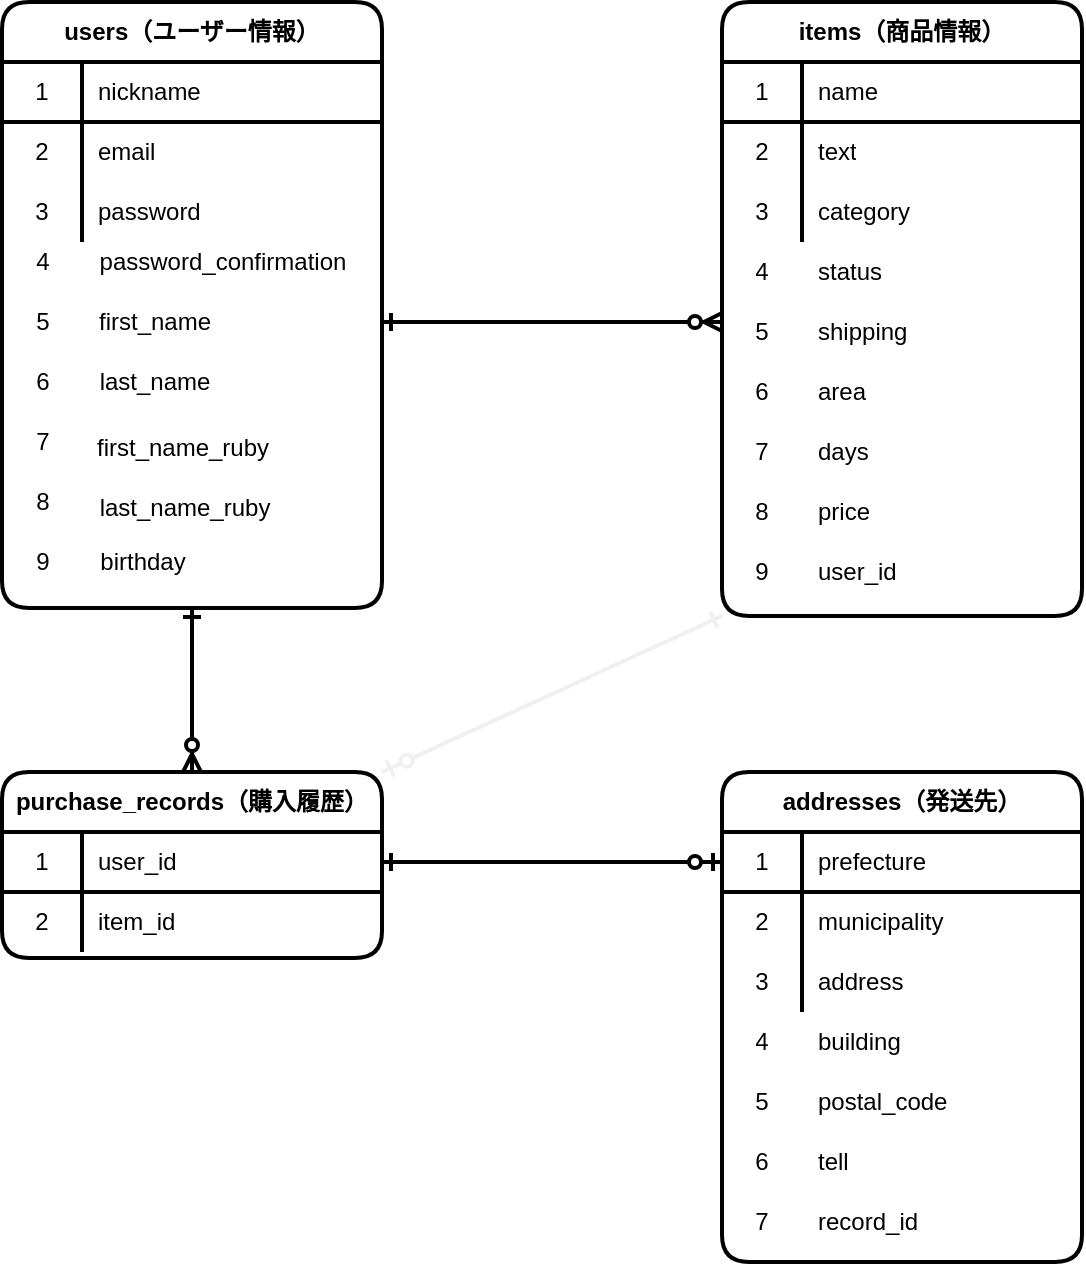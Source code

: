 <mxfile>
    <diagram id="Rdf_ss_mp5tpWERLkTnn" name="ページ1">
        <mxGraphModel dx="621" dy="680" grid="0" gridSize="10" guides="1" tooltips="1" connect="1" arrows="1" fold="1" page="1" pageScale="1" pageWidth="827" pageHeight="1169" math="0" shadow="0">
            <root>
                <mxCell id="0"/>
                <mxCell id="1" parent="0"/>
                <mxCell id="135" style="edgeStyle=orthogonalEdgeStyle;curved=0;rounded=1;sketch=0;orthogonalLoop=1;jettySize=auto;html=1;exitX=0;exitY=1;exitDx=0;exitDy=0;entryX=1;entryY=0;entryDx=0;entryDy=0;startArrow=ERone;startFill=0;endArrow=ERone;endFill=0;strokeWidth=2;strokeColor=none;" edge="1" parent="1" source="12" target="32">
                    <mxGeometry relative="1" as="geometry"/>
                </mxCell>
                <mxCell id="136" style="rounded=1;sketch=0;orthogonalLoop=1;jettySize=auto;html=1;exitX=0;exitY=1;exitDx=0;exitDy=0;entryX=1;entryY=0;entryDx=0;entryDy=0;startArrow=ERone;startFill=0;endArrow=ERzeroToOne;endFill=1;strokeColor=#f0f0f0;strokeWidth=2;" edge="1" parent="1" source="12" target="32">
                    <mxGeometry relative="1" as="geometry"/>
                </mxCell>
                <mxCell id="12" value="items（商品情報）" style="shape=table;html=1;whiteSpace=wrap;startSize=30;container=1;collapsible=0;childLayout=tableLayout;fixedRows=1;rowLines=0;fontStyle=1;align=center;rounded=1;strokeWidth=2;" vertex="1" parent="1">
                    <mxGeometry x="480" y="200" width="180" height="307" as="geometry"/>
                </mxCell>
                <mxCell id="13" value="" style="shape=partialRectangle;html=1;whiteSpace=wrap;collapsible=0;dropTarget=0;pointerEvents=0;fillColor=none;top=0;left=0;bottom=1;right=0;points=[[0,0.5],[1,0.5]];portConstraint=eastwest;rounded=1;strokeWidth=2;" vertex="1" parent="12">
                    <mxGeometry y="30" width="180" height="30" as="geometry"/>
                </mxCell>
                <mxCell id="14" value="1" style="shape=partialRectangle;html=1;whiteSpace=wrap;connectable=0;fillColor=none;top=0;left=0;bottom=0;right=0;overflow=hidden;rounded=1;strokeWidth=2;" vertex="1" parent="13">
                    <mxGeometry width="40" height="30" as="geometry"/>
                </mxCell>
                <mxCell id="15" value="name" style="shape=partialRectangle;html=1;whiteSpace=wrap;connectable=0;fillColor=none;top=0;left=0;bottom=0;right=0;align=left;spacingLeft=6;overflow=hidden;rounded=1;strokeWidth=2;" vertex="1" parent="13">
                    <mxGeometry x="40" width="140" height="30" as="geometry"/>
                </mxCell>
                <mxCell id="16" value="" style="shape=partialRectangle;html=1;whiteSpace=wrap;collapsible=0;dropTarget=0;pointerEvents=0;fillColor=none;top=0;left=0;bottom=0;right=0;points=[[0,0.5],[1,0.5]];portConstraint=eastwest;rounded=1;strokeWidth=2;" vertex="1" parent="12">
                    <mxGeometry y="60" width="180" height="30" as="geometry"/>
                </mxCell>
                <mxCell id="17" value="2" style="shape=partialRectangle;html=1;whiteSpace=wrap;connectable=0;fillColor=none;top=0;left=0;bottom=0;right=0;overflow=hidden;rounded=1;strokeWidth=2;" vertex="1" parent="16">
                    <mxGeometry width="40" height="30" as="geometry"/>
                </mxCell>
                <mxCell id="18" value="text" style="shape=partialRectangle;html=1;whiteSpace=wrap;connectable=0;fillColor=none;top=0;left=0;bottom=0;right=0;align=left;spacingLeft=6;overflow=hidden;rounded=1;strokeWidth=2;" vertex="1" parent="16">
                    <mxGeometry x="40" width="140" height="30" as="geometry"/>
                </mxCell>
                <mxCell id="19" value="" style="shape=partialRectangle;html=1;whiteSpace=wrap;collapsible=0;dropTarget=0;pointerEvents=0;fillColor=none;top=0;left=0;bottom=0;right=0;points=[[0,0.5],[1,0.5]];portConstraint=eastwest;rounded=1;strokeWidth=2;" vertex="1" parent="12">
                    <mxGeometry y="90" width="180" height="30" as="geometry"/>
                </mxCell>
                <mxCell id="20" value="3" style="shape=partialRectangle;html=1;whiteSpace=wrap;connectable=0;fillColor=none;top=0;left=0;bottom=0;right=0;overflow=hidden;rounded=1;strokeWidth=2;" vertex="1" parent="19">
                    <mxGeometry width="40" height="30" as="geometry"/>
                </mxCell>
                <mxCell id="21" value="category" style="shape=partialRectangle;html=1;whiteSpace=wrap;connectable=0;fillColor=none;top=0;left=0;bottom=0;right=0;align=left;spacingLeft=6;overflow=hidden;rounded=1;strokeWidth=2;" vertex="1" parent="19">
                    <mxGeometry x="40" width="140" height="30" as="geometry"/>
                </mxCell>
                <mxCell id="127" style="edgeStyle=orthogonalEdgeStyle;orthogonalLoop=1;jettySize=auto;html=1;entryX=0.5;entryY=0;entryDx=0;entryDy=0;endArrow=ERzeroToMany;endFill=1;startArrow=ERone;startFill=0;strokeWidth=2;" edge="1" parent="1" source="22" target="32">
                    <mxGeometry relative="1" as="geometry"/>
                </mxCell>
                <mxCell id="132" style="edgeStyle=none;orthogonalLoop=1;jettySize=auto;html=1;startArrow=ERone;startFill=0;endArrow=ERzeroToMany;endFill=1;strokeWidth=2;" edge="1" parent="1">
                    <mxGeometry relative="1" as="geometry">
                        <mxPoint x="480" y="360" as="targetPoint"/>
                        <mxPoint x="310" y="360" as="sourcePoint"/>
                    </mxGeometry>
                </mxCell>
                <mxCell id="22" value="users（ユーザー情報）" style="shape=table;html=1;whiteSpace=wrap;startSize=30;container=1;collapsible=0;childLayout=tableLayout;fixedRows=1;rowLines=0;fontStyle=1;align=center;fillColor=none;rounded=1;strokeWidth=2;" vertex="1" parent="1">
                    <mxGeometry x="120" y="200" width="190" height="303" as="geometry"/>
                </mxCell>
                <mxCell id="23" value="" style="shape=partialRectangle;html=1;whiteSpace=wrap;collapsible=0;dropTarget=0;pointerEvents=0;top=0;left=0;bottom=1;right=0;points=[[0,0.5],[1,0.5]];portConstraint=eastwest;fillColor=none;rounded=1;strokeWidth=2;" vertex="1" parent="22">
                    <mxGeometry y="30" width="190" height="30" as="geometry"/>
                </mxCell>
                <mxCell id="24" value="1" style="shape=partialRectangle;html=1;whiteSpace=wrap;connectable=0;top=0;left=0;bottom=0;right=0;overflow=hidden;fillColor=none;rounded=1;strokeWidth=2;" vertex="1" parent="23">
                    <mxGeometry width="40" height="30" as="geometry"/>
                </mxCell>
                <mxCell id="25" value="nickname" style="shape=partialRectangle;html=1;whiteSpace=wrap;connectable=0;top=0;left=0;bottom=0;right=0;align=left;spacingLeft=6;overflow=hidden;fillColor=none;rounded=1;strokeWidth=2;" vertex="1" parent="23">
                    <mxGeometry x="40" width="150" height="30" as="geometry"/>
                </mxCell>
                <mxCell id="26" value="" style="shape=partialRectangle;html=1;whiteSpace=wrap;collapsible=0;dropTarget=0;pointerEvents=0;top=0;left=0;bottom=0;right=0;points=[[0,0.5],[1,0.5]];portConstraint=eastwest;fillColor=none;rounded=1;strokeWidth=2;" vertex="1" parent="22">
                    <mxGeometry y="60" width="190" height="30" as="geometry"/>
                </mxCell>
                <mxCell id="27" value="2" style="shape=partialRectangle;html=1;whiteSpace=wrap;connectable=0;top=0;left=0;bottom=0;right=0;overflow=hidden;fillColor=none;rounded=1;strokeWidth=2;" vertex="1" parent="26">
                    <mxGeometry width="40" height="30" as="geometry"/>
                </mxCell>
                <mxCell id="28" value="email" style="shape=partialRectangle;html=1;whiteSpace=wrap;connectable=0;top=0;left=0;bottom=0;right=0;align=left;spacingLeft=6;overflow=hidden;fillColor=none;rounded=1;strokeWidth=2;" vertex="1" parent="26">
                    <mxGeometry x="40" width="150" height="30" as="geometry"/>
                </mxCell>
                <mxCell id="29" value="" style="shape=partialRectangle;html=1;whiteSpace=wrap;collapsible=0;dropTarget=0;pointerEvents=0;top=0;left=0;bottom=0;right=0;points=[[0,0.5],[1,0.5]];portConstraint=eastwest;fillColor=none;rounded=1;strokeWidth=2;" vertex="1" parent="22">
                    <mxGeometry y="90" width="190" height="30" as="geometry"/>
                </mxCell>
                <mxCell id="30" value="3" style="shape=partialRectangle;html=1;whiteSpace=wrap;connectable=0;top=0;left=0;bottom=0;right=0;overflow=hidden;fillColor=none;rounded=1;strokeWidth=2;" vertex="1" parent="29">
                    <mxGeometry width="40" height="30" as="geometry"/>
                </mxCell>
                <mxCell id="31" value="password" style="shape=partialRectangle;html=1;whiteSpace=wrap;connectable=0;top=0;left=0;bottom=0;right=0;align=left;spacingLeft=6;overflow=hidden;fillColor=none;rounded=1;strokeWidth=2;" vertex="1" parent="29">
                    <mxGeometry x="40" width="150" height="30" as="geometry"/>
                </mxCell>
                <mxCell id="32" value="purchase_records（購入履歴）" style="shape=table;html=1;whiteSpace=wrap;startSize=30;container=1;collapsible=0;childLayout=tableLayout;fixedRows=1;rowLines=0;fontStyle=1;align=center;rounded=1;strokeWidth=2;" vertex="1" parent="1">
                    <mxGeometry x="120" y="585" width="190" height="93" as="geometry"/>
                </mxCell>
                <mxCell id="33" value="" style="shape=partialRectangle;html=1;whiteSpace=wrap;collapsible=0;dropTarget=0;pointerEvents=0;fillColor=none;top=0;left=0;bottom=1;right=0;points=[[0,0.5],[1,0.5]];portConstraint=eastwest;rounded=1;strokeWidth=2;" vertex="1" parent="32">
                    <mxGeometry y="30" width="190" height="30" as="geometry"/>
                </mxCell>
                <mxCell id="34" value="1" style="shape=partialRectangle;html=1;whiteSpace=wrap;connectable=0;fillColor=none;top=0;left=0;bottom=0;right=0;overflow=hidden;rounded=1;strokeWidth=2;" vertex="1" parent="33">
                    <mxGeometry width="40" height="30" as="geometry"/>
                </mxCell>
                <mxCell id="35" value="user_id" style="shape=partialRectangle;html=1;whiteSpace=wrap;connectable=0;fillColor=none;top=0;left=0;bottom=0;right=0;align=left;spacingLeft=6;overflow=hidden;rounded=1;strokeWidth=2;" vertex="1" parent="33">
                    <mxGeometry x="40" width="150" height="30" as="geometry"/>
                </mxCell>
                <mxCell id="36" value="" style="shape=partialRectangle;html=1;whiteSpace=wrap;collapsible=0;dropTarget=0;pointerEvents=0;fillColor=none;top=0;left=0;bottom=0;right=0;points=[[0,0.5],[1,0.5]];portConstraint=eastwest;rounded=1;strokeWidth=2;" vertex="1" parent="32">
                    <mxGeometry y="60" width="190" height="30" as="geometry"/>
                </mxCell>
                <mxCell id="37" value="2" style="shape=partialRectangle;html=1;whiteSpace=wrap;connectable=0;fillColor=none;top=0;left=0;bottom=0;right=0;overflow=hidden;rounded=1;strokeWidth=2;" vertex="1" parent="36">
                    <mxGeometry width="40" height="30" as="geometry"/>
                </mxCell>
                <mxCell id="38" value="item_id" style="shape=partialRectangle;html=1;whiteSpace=wrap;connectable=0;fillColor=none;top=0;left=0;bottom=0;right=0;align=left;spacingLeft=6;overflow=hidden;rounded=1;strokeWidth=2;" vertex="1" parent="36">
                    <mxGeometry x="40" width="150" height="30" as="geometry"/>
                </mxCell>
                <mxCell id="49" value="4" style="text;html=1;align=center;verticalAlign=middle;resizable=0;points=[];autosize=1;rounded=1;strokeWidth=2;" vertex="1" parent="1">
                    <mxGeometry x="130" y="320" width="20" height="20" as="geometry"/>
                </mxCell>
                <mxCell id="50" value="password_confirmation&lt;br&gt;" style="text;html=1;align=center;verticalAlign=middle;resizable=0;points=[];autosize=1;rounded=1;strokeWidth=2;" vertex="1" parent="1">
                    <mxGeometry x="160" y="320" width="140" height="20" as="geometry"/>
                </mxCell>
                <mxCell id="51" value="5" style="text;html=1;align=center;verticalAlign=middle;resizable=0;points=[];autosize=1;rounded=1;strokeWidth=2;" vertex="1" parent="1">
                    <mxGeometry x="130" y="350" width="20" height="20" as="geometry"/>
                </mxCell>
                <mxCell id="52" value="first_name" style="text;html=1;align=center;verticalAlign=middle;resizable=0;points=[];autosize=1;rounded=1;strokeWidth=2;" vertex="1" parent="1">
                    <mxGeometry x="163" y="351" width="66" height="18" as="geometry"/>
                </mxCell>
                <mxCell id="56" value="6" style="text;html=1;align=center;verticalAlign=middle;resizable=0;points=[];autosize=1;rounded=1;strokeWidth=2;" vertex="1" parent="1">
                    <mxGeometry x="130" y="380" width="20" height="20" as="geometry"/>
                </mxCell>
                <mxCell id="58" value="9" style="text;html=1;align=center;verticalAlign=middle;resizable=0;points=[];autosize=1;rounded=1;strokeWidth=2;" vertex="1" parent="1">
                    <mxGeometry x="130" y="470" width="20" height="20" as="geometry"/>
                </mxCell>
                <mxCell id="60" value="last_name" style="text;html=1;align=center;verticalAlign=middle;resizable=0;points=[];autosize=1;rounded=1;strokeWidth=2;" vertex="1" parent="1">
                    <mxGeometry x="163" y="381" width="65" height="18" as="geometry"/>
                </mxCell>
                <mxCell id="71" value="7" style="text;html=1;align=center;verticalAlign=middle;resizable=0;points=[];autosize=1;rounded=1;strokeWidth=2;" vertex="1" parent="1">
                    <mxGeometry x="130" y="410" width="20" height="20" as="geometry"/>
                </mxCell>
                <mxCell id="72" value="first_name_ruby" style="text;html=1;align=center;verticalAlign=middle;resizable=0;points=[];autosize=1;rounded=1;strokeWidth=2;" vertex="1" parent="1">
                    <mxGeometry x="162" y="414" width="96" height="18" as="geometry"/>
                </mxCell>
                <mxCell id="73" value="8" style="text;html=1;align=center;verticalAlign=middle;resizable=0;points=[];autosize=1;rounded=1;strokeWidth=2;" vertex="1" parent="1">
                    <mxGeometry x="130" y="440" width="20" height="20" as="geometry"/>
                </mxCell>
                <mxCell id="74" value="last_name_ruby" style="text;html=1;align=center;verticalAlign=middle;resizable=0;points=[];autosize=1;rounded=1;strokeWidth=2;" vertex="1" parent="1">
                    <mxGeometry x="163" y="444" width="95" height="18" as="geometry"/>
                </mxCell>
                <mxCell id="76" value="birthday" style="text;html=1;align=center;verticalAlign=middle;resizable=0;points=[];autosize=1;rounded=1;strokeWidth=2;" vertex="1" parent="1">
                    <mxGeometry x="160" y="470" width="60" height="20" as="geometry"/>
                </mxCell>
                <mxCell id="89" value="status" style="shape=partialRectangle;html=1;whiteSpace=wrap;connectable=0;fillColor=none;top=0;left=0;bottom=0;right=0;align=left;spacingLeft=6;overflow=hidden;rounded=1;strokeWidth=2;" vertex="1" parent="1">
                    <mxGeometry x="520" y="320" width="140" height="30" as="geometry"/>
                </mxCell>
                <mxCell id="90" value="shipping" style="shape=partialRectangle;html=1;whiteSpace=wrap;connectable=0;fillColor=none;top=0;left=0;bottom=0;right=0;align=left;spacingLeft=6;overflow=hidden;rounded=1;strokeWidth=2;" vertex="1" parent="1">
                    <mxGeometry x="520" y="350" width="140" height="30" as="geometry"/>
                </mxCell>
                <mxCell id="91" value="area" style="shape=partialRectangle;html=1;whiteSpace=wrap;connectable=0;fillColor=none;top=0;left=0;bottom=0;right=0;align=left;spacingLeft=6;overflow=hidden;rounded=1;strokeWidth=2;" vertex="1" parent="1">
                    <mxGeometry x="520" y="380" width="140" height="30" as="geometry"/>
                </mxCell>
                <mxCell id="92" value="days" style="shape=partialRectangle;html=1;whiteSpace=wrap;connectable=0;fillColor=none;top=0;left=0;bottom=0;right=0;align=left;spacingLeft=6;overflow=hidden;rounded=1;strokeWidth=2;" vertex="1" parent="1">
                    <mxGeometry x="520" y="410" width="140" height="30" as="geometry"/>
                </mxCell>
                <mxCell id="93" value="price" style="shape=partialRectangle;html=1;whiteSpace=wrap;connectable=0;fillColor=none;top=0;left=0;bottom=0;right=0;align=left;spacingLeft=6;overflow=hidden;rounded=1;strokeWidth=2;" vertex="1" parent="1">
                    <mxGeometry x="520" y="440" width="140" height="30" as="geometry"/>
                </mxCell>
                <mxCell id="94" value="user_id" style="shape=partialRectangle;html=1;whiteSpace=wrap;connectable=0;fillColor=none;top=0;left=0;bottom=0;right=0;align=left;spacingLeft=6;overflow=hidden;rounded=1;strokeWidth=2;" vertex="1" parent="1">
                    <mxGeometry x="520" y="470" width="140" height="30" as="geometry"/>
                </mxCell>
                <mxCell id="96" value="4" style="shape=partialRectangle;html=1;whiteSpace=wrap;connectable=0;fillColor=none;top=0;left=0;bottom=0;right=0;overflow=hidden;rounded=1;strokeWidth=2;" vertex="1" parent="1">
                    <mxGeometry x="480" y="320" width="40" height="30" as="geometry"/>
                </mxCell>
                <mxCell id="97" value="5" style="shape=partialRectangle;html=1;whiteSpace=wrap;connectable=0;fillColor=none;top=0;left=0;bottom=0;right=0;overflow=hidden;rounded=1;strokeWidth=2;" vertex="1" parent="1">
                    <mxGeometry x="480" y="350" width="40" height="30" as="geometry"/>
                </mxCell>
                <mxCell id="98" value="9" style="shape=partialRectangle;html=1;whiteSpace=wrap;connectable=0;fillColor=none;top=0;left=0;bottom=0;right=0;overflow=hidden;rounded=1;strokeWidth=2;" vertex="1" parent="1">
                    <mxGeometry x="480" y="470" width="40" height="30" as="geometry"/>
                </mxCell>
                <mxCell id="99" value="7" style="shape=partialRectangle;html=1;whiteSpace=wrap;connectable=0;fillColor=none;top=0;left=0;bottom=0;right=0;overflow=hidden;rounded=1;strokeWidth=2;" vertex="1" parent="1">
                    <mxGeometry x="480" y="410" width="40" height="30" as="geometry"/>
                </mxCell>
                <mxCell id="100" value="6" style="shape=partialRectangle;html=1;whiteSpace=wrap;connectable=0;fillColor=none;top=0;left=0;bottom=0;right=0;overflow=hidden;rounded=1;strokeWidth=2;" vertex="1" parent="1">
                    <mxGeometry x="480" y="380" width="40" height="30" as="geometry"/>
                </mxCell>
                <mxCell id="102" value="8" style="shape=partialRectangle;html=1;whiteSpace=wrap;connectable=0;fillColor=none;top=0;left=0;bottom=0;right=0;overflow=hidden;rounded=1;strokeWidth=2;" vertex="1" parent="1">
                    <mxGeometry x="480" y="440" width="40" height="30" as="geometry"/>
                </mxCell>
                <mxCell id="109" value="addresses（発送先）" style="shape=table;html=1;whiteSpace=wrap;startSize=30;container=1;collapsible=0;childLayout=tableLayout;fixedRows=1;rowLines=0;fontStyle=1;align=center;rounded=1;strokeWidth=2;swimlaneFillColor=none;sketch=0;shadow=0;" vertex="1" parent="1">
                    <mxGeometry x="480" y="585" width="180" height="245" as="geometry"/>
                </mxCell>
                <mxCell id="110" value="" style="shape=partialRectangle;html=1;whiteSpace=wrap;collapsible=0;dropTarget=0;pointerEvents=0;fillColor=none;top=0;left=0;bottom=1;right=0;points=[[0,0.5],[1,0.5]];portConstraint=eastwest;rounded=1;strokeWidth=2;" vertex="1" parent="109">
                    <mxGeometry y="30" width="180" height="30" as="geometry"/>
                </mxCell>
                <mxCell id="111" value="1" style="shape=partialRectangle;html=1;whiteSpace=wrap;connectable=0;fillColor=none;top=0;left=0;bottom=0;right=0;overflow=hidden;rounded=1;strokeWidth=2;" vertex="1" parent="110">
                    <mxGeometry width="40" height="30" as="geometry"/>
                </mxCell>
                <mxCell id="112" value="prefecture" style="shape=partialRectangle;html=1;whiteSpace=wrap;connectable=0;fillColor=none;top=0;left=0;bottom=0;right=0;align=left;spacingLeft=6;overflow=hidden;rounded=1;strokeWidth=2;" vertex="1" parent="110">
                    <mxGeometry x="40" width="140" height="30" as="geometry"/>
                </mxCell>
                <mxCell id="113" value="" style="shape=partialRectangle;html=1;whiteSpace=wrap;collapsible=0;dropTarget=0;pointerEvents=0;fillColor=none;top=0;left=0;bottom=0;right=0;points=[[0,0.5],[1,0.5]];portConstraint=eastwest;rounded=1;strokeWidth=2;" vertex="1" parent="109">
                    <mxGeometry y="60" width="180" height="30" as="geometry"/>
                </mxCell>
                <mxCell id="114" value="2" style="shape=partialRectangle;html=1;whiteSpace=wrap;connectable=0;fillColor=none;top=0;left=0;bottom=0;right=0;overflow=hidden;rounded=1;strokeWidth=2;" vertex="1" parent="113">
                    <mxGeometry width="40" height="30" as="geometry"/>
                </mxCell>
                <mxCell id="115" value="municipality" style="shape=partialRectangle;html=1;whiteSpace=wrap;connectable=0;fillColor=none;top=0;left=0;bottom=0;right=0;align=left;spacingLeft=6;overflow=hidden;rounded=1;strokeWidth=2;" vertex="1" parent="113">
                    <mxGeometry x="40" width="140" height="30" as="geometry"/>
                </mxCell>
                <mxCell id="116" value="" style="shape=partialRectangle;html=1;whiteSpace=wrap;collapsible=0;dropTarget=0;pointerEvents=0;fillColor=none;top=0;left=0;bottom=0;right=0;points=[[0,0.5],[1,0.5]];portConstraint=eastwest;rounded=1;strokeWidth=2;" vertex="1" parent="109">
                    <mxGeometry y="90" width="180" height="30" as="geometry"/>
                </mxCell>
                <mxCell id="117" value="3" style="shape=partialRectangle;html=1;whiteSpace=wrap;connectable=0;fillColor=none;top=0;left=0;bottom=0;right=0;overflow=hidden;rounded=1;strokeWidth=2;" vertex="1" parent="116">
                    <mxGeometry width="40" height="30" as="geometry"/>
                </mxCell>
                <mxCell id="118" value="address" style="shape=partialRectangle;html=1;whiteSpace=wrap;connectable=0;fillColor=none;top=0;left=0;bottom=0;right=0;align=left;spacingLeft=6;overflow=hidden;rounded=1;strokeWidth=2;" vertex="1" parent="116">
                    <mxGeometry x="40" width="140" height="30" as="geometry"/>
                </mxCell>
                <mxCell id="119" value="4" style="shape=partialRectangle;html=1;whiteSpace=wrap;connectable=0;fillColor=none;top=0;left=0;bottom=0;right=0;overflow=hidden;rounded=1;strokeWidth=2;" vertex="1" parent="1">
                    <mxGeometry x="480" y="705" width="40" height="30" as="geometry"/>
                </mxCell>
                <mxCell id="120" value="6" style="shape=partialRectangle;html=1;whiteSpace=wrap;connectable=0;fillColor=none;top=0;left=0;bottom=0;right=0;overflow=hidden;rounded=1;strokeWidth=2;" vertex="1" parent="1">
                    <mxGeometry x="480" y="765" width="40" height="30" as="geometry"/>
                </mxCell>
                <mxCell id="121" value="5" style="shape=partialRectangle;html=1;whiteSpace=wrap;connectable=0;fillColor=none;top=0;left=0;bottom=0;right=0;overflow=hidden;rounded=1;strokeWidth=2;" vertex="1" parent="1">
                    <mxGeometry x="480" y="735" width="40" height="30" as="geometry"/>
                </mxCell>
                <mxCell id="122" value="7" style="shape=partialRectangle;html=1;whiteSpace=wrap;connectable=0;fillColor=none;top=0;left=0;bottom=0;right=0;overflow=hidden;rounded=1;strokeWidth=2;" vertex="1" parent="1">
                    <mxGeometry x="480" y="795" width="40" height="30" as="geometry"/>
                </mxCell>
                <mxCell id="123" value="building" style="shape=partialRectangle;html=1;whiteSpace=wrap;connectable=0;fillColor=none;top=0;left=0;bottom=0;right=0;align=left;spacingLeft=6;overflow=hidden;rounded=1;strokeWidth=2;" vertex="1" parent="1">
                    <mxGeometry x="520" y="705" width="140" height="30" as="geometry"/>
                </mxCell>
                <mxCell id="124" value="tell" style="shape=partialRectangle;html=1;whiteSpace=wrap;connectable=0;fillColor=none;top=0;left=0;bottom=0;right=0;align=left;spacingLeft=6;overflow=hidden;rounded=1;strokeWidth=2;" vertex="1" parent="1">
                    <mxGeometry x="520" y="765" width="140" height="30" as="geometry"/>
                </mxCell>
                <mxCell id="125" value="postal_code" style="shape=partialRectangle;html=1;whiteSpace=wrap;connectable=0;fillColor=none;top=0;left=0;bottom=0;right=0;align=left;spacingLeft=6;overflow=hidden;rounded=1;strokeWidth=2;" vertex="1" parent="1">
                    <mxGeometry x="520" y="735" width="140" height="30" as="geometry"/>
                </mxCell>
                <mxCell id="126" value="record_id" style="shape=partialRectangle;html=1;whiteSpace=wrap;connectable=0;fillColor=none;top=0;left=0;bottom=0;right=0;align=left;spacingLeft=6;overflow=hidden;rounded=1;strokeWidth=2;" vertex="1" parent="1">
                    <mxGeometry x="520" y="795" width="140" height="30" as="geometry"/>
                </mxCell>
                <mxCell id="134" style="edgeStyle=orthogonalEdgeStyle;curved=0;rounded=1;sketch=0;orthogonalLoop=1;jettySize=auto;html=1;entryX=1;entryY=0.5;entryDx=0;entryDy=0;strokeWidth=2;endArrow=ERone;endFill=0;startArrow=ERzeroToOne;startFill=1;" edge="1" parent="1" source="110" target="33">
                    <mxGeometry relative="1" as="geometry"/>
                </mxCell>
            </root>
        </mxGraphModel>
    </diagram>
</mxfile>